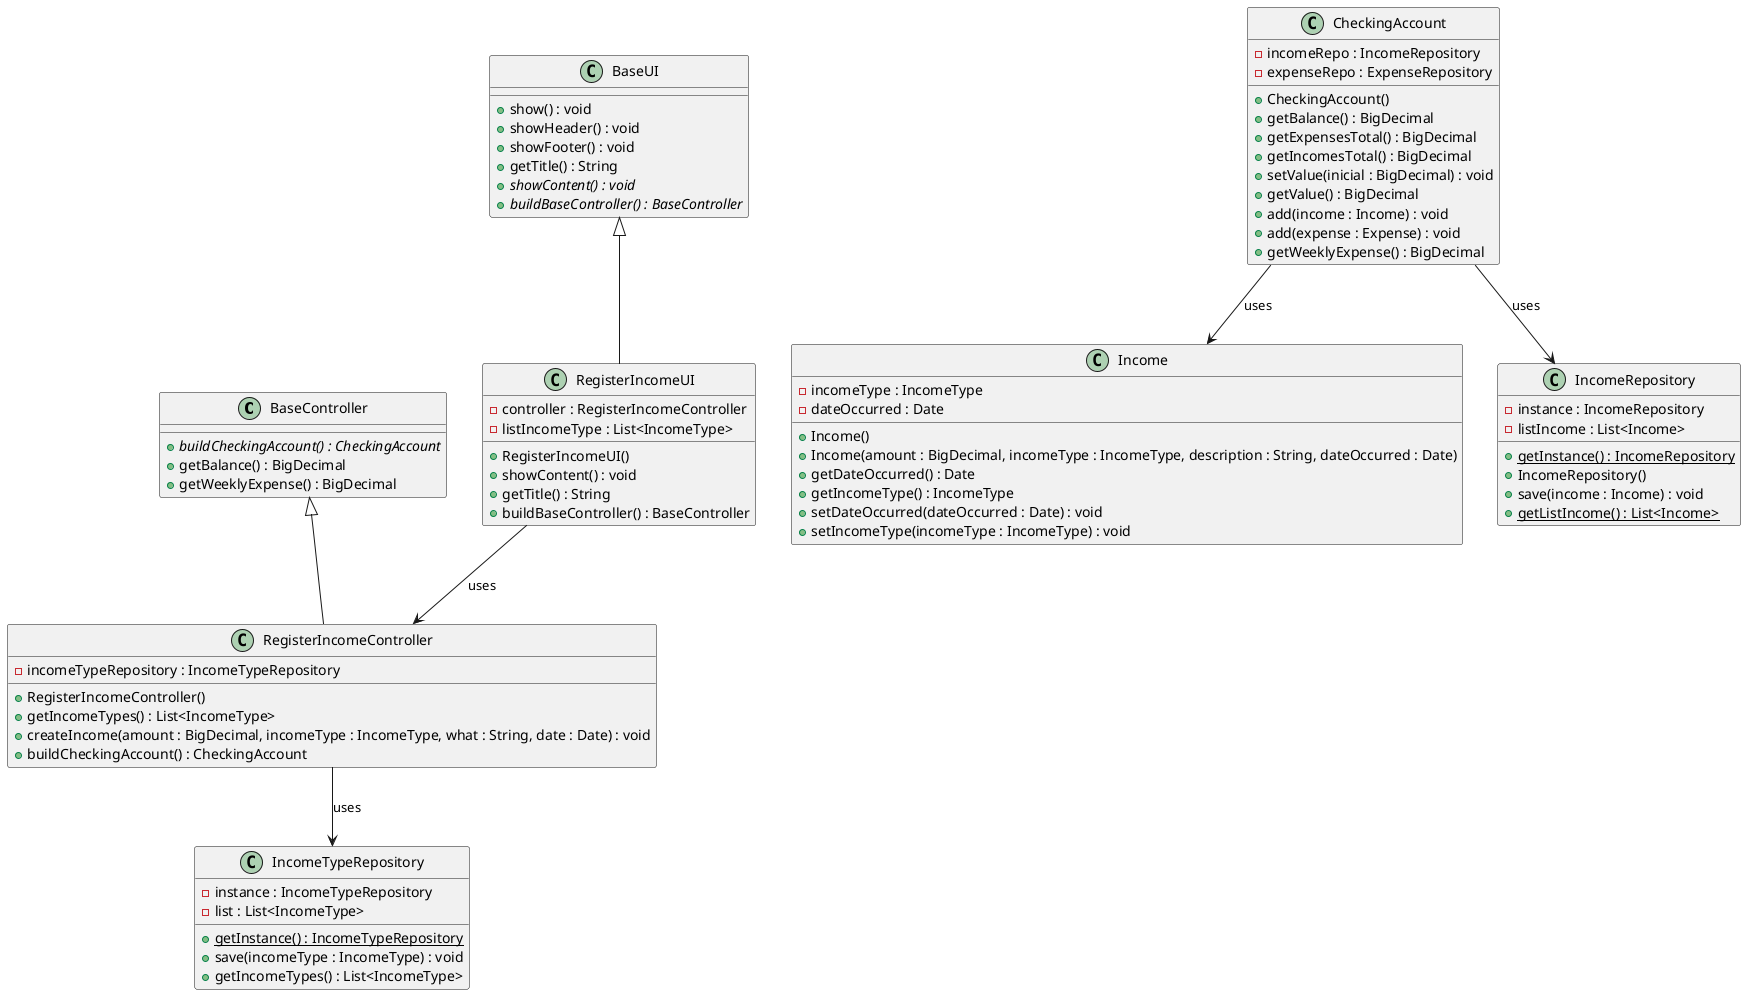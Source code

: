 @startuml

class BaseController {
    {abstract} +buildCheckingAccount() : CheckingAccount
    +getBalance() : BigDecimal
    +getWeeklyExpense() : BigDecimal
}

class IncomeTypeRepository {
    -instance : IncomeTypeRepository
    -list : List<IncomeType>
    +{static} getInstance() : IncomeTypeRepository
    +save(incomeType : IncomeType) : void
    +getIncomeTypes() : List<IncomeType>
}

class Income {
    -incomeType : IncomeType
    -dateOccurred : Date
    +Income()
    +Income(amount : BigDecimal, incomeType : IncomeType, description : String, dateOccurred : Date)
    +getDateOccurred() : Date
    +getIncomeType() : IncomeType
    +setDateOccurred(dateOccurred : Date) : void
    +setIncomeType(incomeType : IncomeType) : void
}

class IncomeRepository {
    -instance : IncomeRepository
    -listIncome : List<Income>
    +{static} getInstance() : IncomeRepository
    +IncomeRepository()
    +save(income : Income) : void
    +{static} getListIncome() : List<Income>
}

class RegisterIncomeController {
    -incomeTypeRepository : IncomeTypeRepository
    +RegisterIncomeController()
    +getIncomeTypes() : List<IncomeType>
    +createIncome(amount : BigDecimal, incomeType : IncomeType, what : String, date : Date) : void
    +buildCheckingAccount() : CheckingAccount
}

class BaseUI {
    +show() : void
    +showHeader() : void
    +showFooter() : void
    +getTitle() : String
    {abstract} +showContent() : void
    {abstract} +buildBaseController() : BaseController
}

class RegisterIncomeUI {
    -controller : RegisterIncomeController
    -listIncomeType : List<IncomeType>
    +RegisterIncomeUI()
    +showContent() : void
    +getTitle() : String
    +buildBaseController() : BaseController
}

class CheckingAccount {
    -incomeRepo : IncomeRepository
    -expenseRepo : ExpenseRepository
    +CheckingAccount()
    +getBalance() : BigDecimal
    +getExpensesTotal() : BigDecimal
    +getIncomesTotal() : BigDecimal
    +setValue(inicial : BigDecimal) : void
    +getValue() : BigDecimal
    +add(income : Income) : void
    +add(expense : Expense) : void
    +getWeeklyExpense() : BigDecimal
}

BaseUI <|-- RegisterIncomeUI
BaseController <|-- RegisterIncomeController
RegisterIncomeController --> IncomeTypeRepository : uses
RegisterIncomeUI --> RegisterIncomeController : uses
CheckingAccount --> Income : uses
CheckingAccount --> IncomeRepository : uses

@enduml

